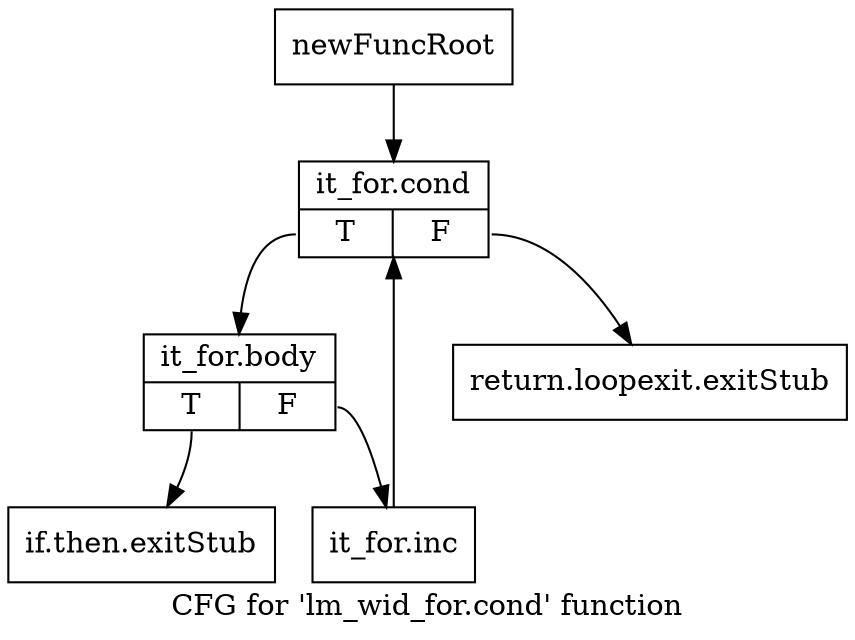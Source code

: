 digraph "CFG for 'lm_wid_for.cond' function" {
	label="CFG for 'lm_wid_for.cond' function";

	Node0x128bcb0 [shape=record,label="{newFuncRoot}"];
	Node0x128bcb0 -> Node0x128bda0;
	Node0x128bd00 [shape=record,label="{return.loopexit.exitStub}"];
	Node0x128bd50 [shape=record,label="{if.then.exitStub}"];
	Node0x128bda0 [shape=record,label="{it_for.cond|{<s0>T|<s1>F}}"];
	Node0x128bda0:s0 -> Node0x128bdf0;
	Node0x128bda0:s1 -> Node0x128bd00;
	Node0x128bdf0 [shape=record,label="{it_for.body|{<s0>T|<s1>F}}"];
	Node0x128bdf0:s0 -> Node0x128bd50;
	Node0x128bdf0:s1 -> Node0x128be40;
	Node0x128be40 [shape=record,label="{it_for.inc}"];
	Node0x128be40 -> Node0x128bda0;
}
